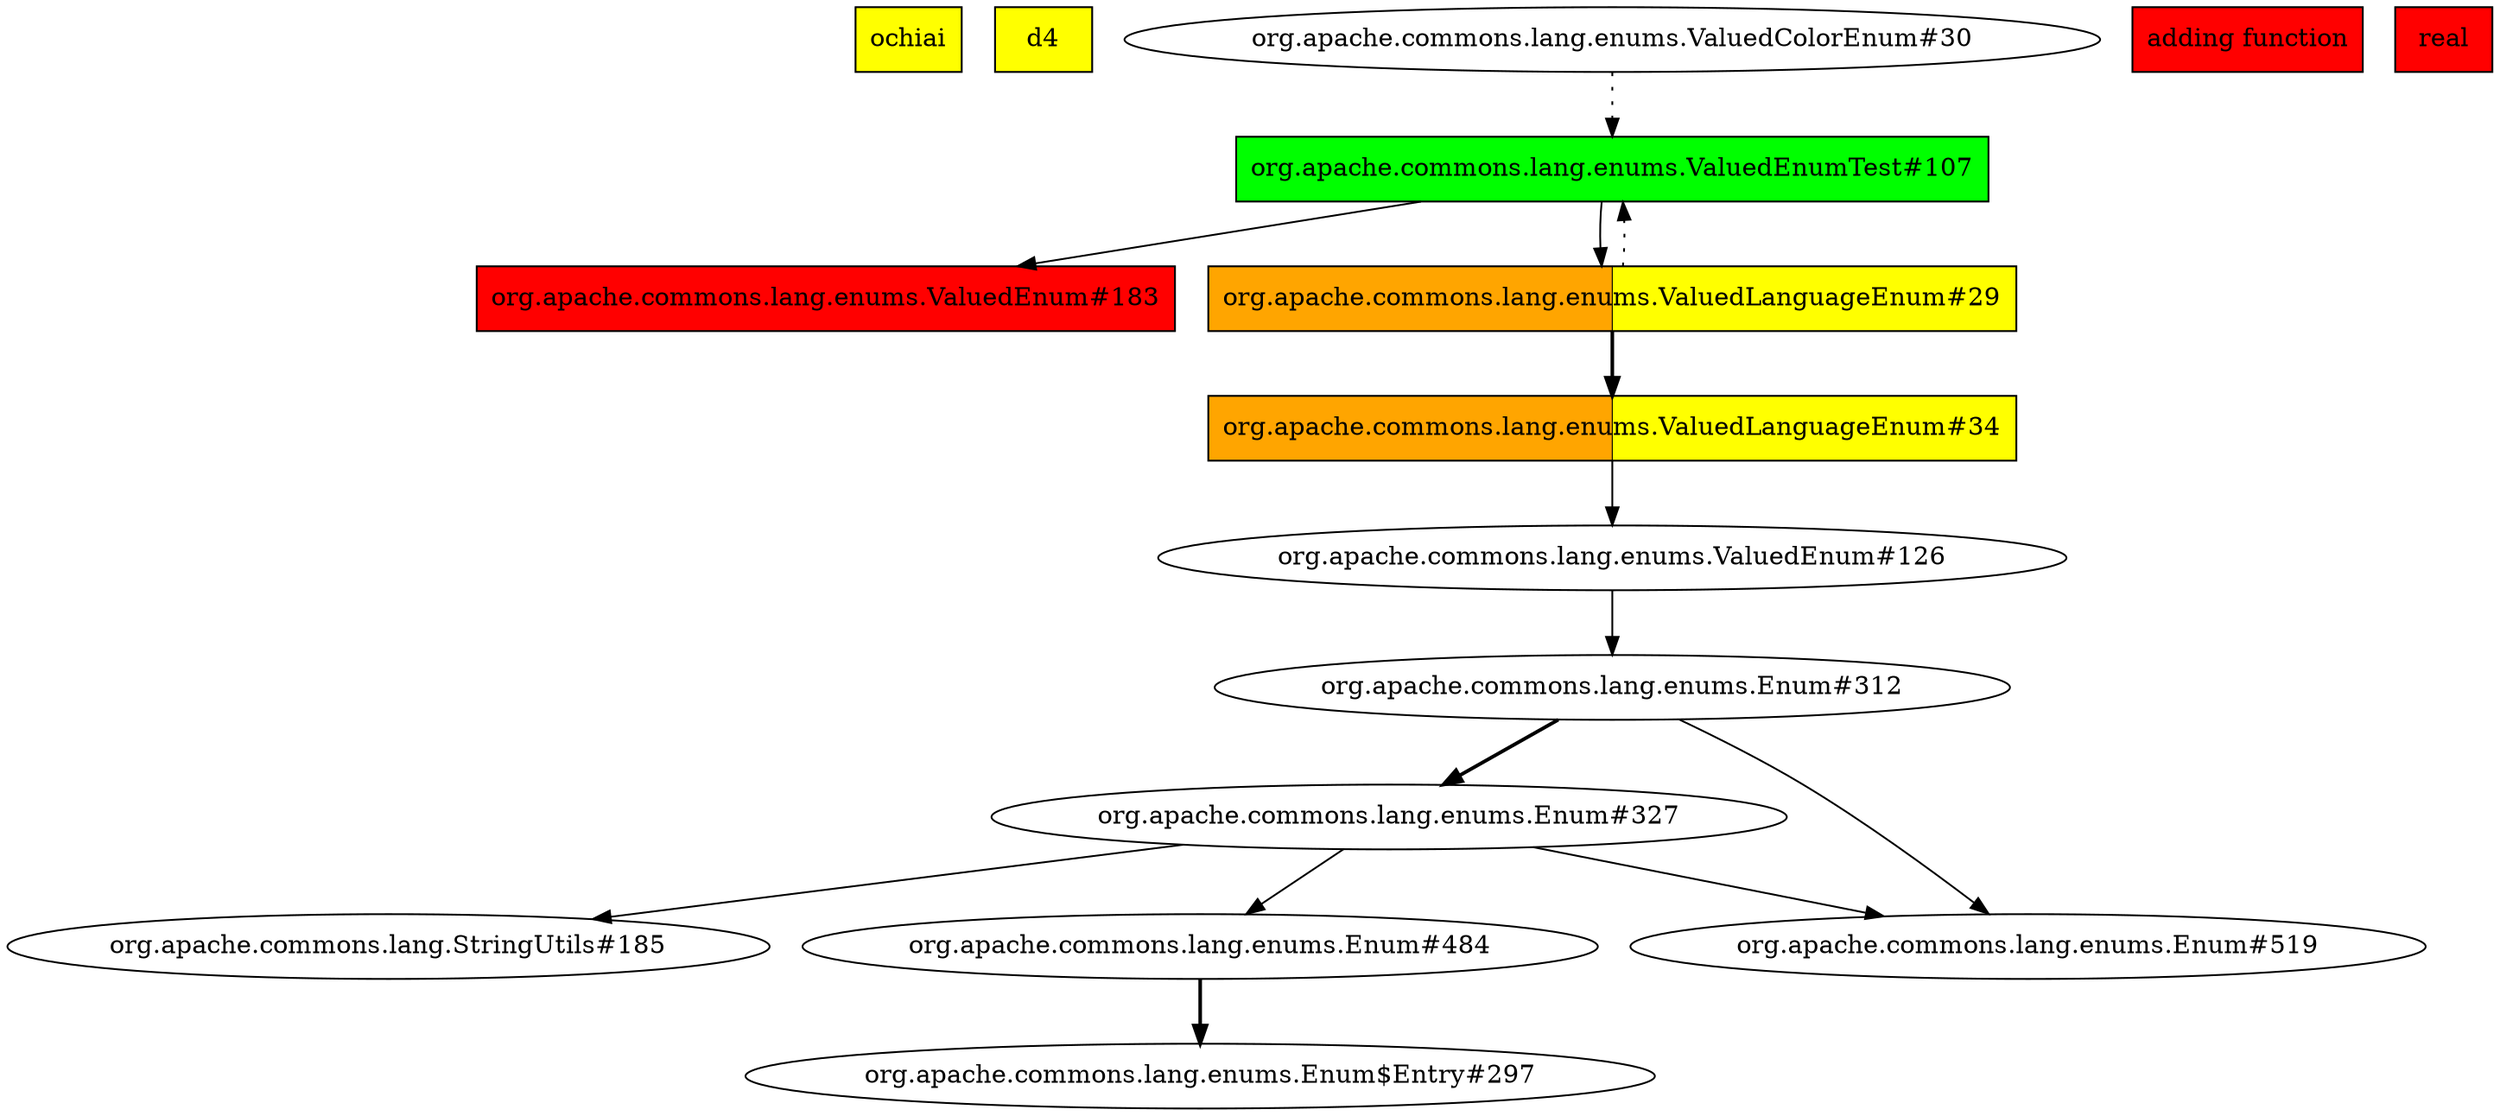digraph enhanced {
	"ochiai" [style=striped shape=box fillcolor="yellow"];
	"d4" [style=striped shape=box fillcolor="yellow"];
	"org.apache.commons.lang.enums.ValuedEnum#183" [style=striped shape=box fillcolor="red"];
	"org.apache.commons.lang.enums.ValuedEnumTest#107" [style=striped shape=box fillcolor="green"];
	"adding function" [style=striped shape=box fillcolor="red"];
	"org.apache.commons.lang.enums.ValuedLanguageEnum#34" [style=striped shape=box fillcolor="orange:yellow"];
	"real" [style=striped shape=box fillcolor="red"];
	"org.apache.commons.lang.enums.ValuedLanguageEnum#29" [style=striped shape=box fillcolor="orange:yellow"];
	"org.apache.commons.lang.enums.ValuedEnumTest#107" -> "org.apache.commons.lang.enums.ValuedEnum#183";
	"org.apache.commons.lang.enums.ValuedColorEnum#30" -> "org.apache.commons.lang.enums.ValuedEnumTest#107" [style=dotted];
	"org.apache.commons.lang.enums.ValuedLanguageEnum#29" -> "org.apache.commons.lang.enums.ValuedEnumTest#107" [style=dotted];
	"org.apache.commons.lang.enums.Enum#312" -> "org.apache.commons.lang.enums.Enum#327" [style=bold];
	"org.apache.commons.lang.enums.ValuedEnum#126" -> "org.apache.commons.lang.enums.Enum#312";
	"org.apache.commons.lang.enums.Enum#327" -> "org.apache.commons.lang.StringUtils#185";
	"org.apache.commons.lang.enums.ValuedLanguageEnum#34" -> "org.apache.commons.lang.enums.ValuedEnum#126";
	"org.apache.commons.lang.enums.Enum#327" -> "org.apache.commons.lang.enums.Enum#484";
	"org.apache.commons.lang.enums.ValuedLanguageEnum#29" -> "org.apache.commons.lang.enums.ValuedLanguageEnum#34" [style=bold];
	"org.apache.commons.lang.enums.ValuedEnumTest#107" -> "org.apache.commons.lang.enums.ValuedLanguageEnum#29";
	"org.apache.commons.lang.enums.Enum#327" -> "org.apache.commons.lang.enums.Enum#519";
	"org.apache.commons.lang.enums.Enum#312" -> "org.apache.commons.lang.enums.Enum#519";
	"org.apache.commons.lang.enums.Enum#484" -> "org.apache.commons.lang.enums.Enum$Entry#297" [style=bold];
}
